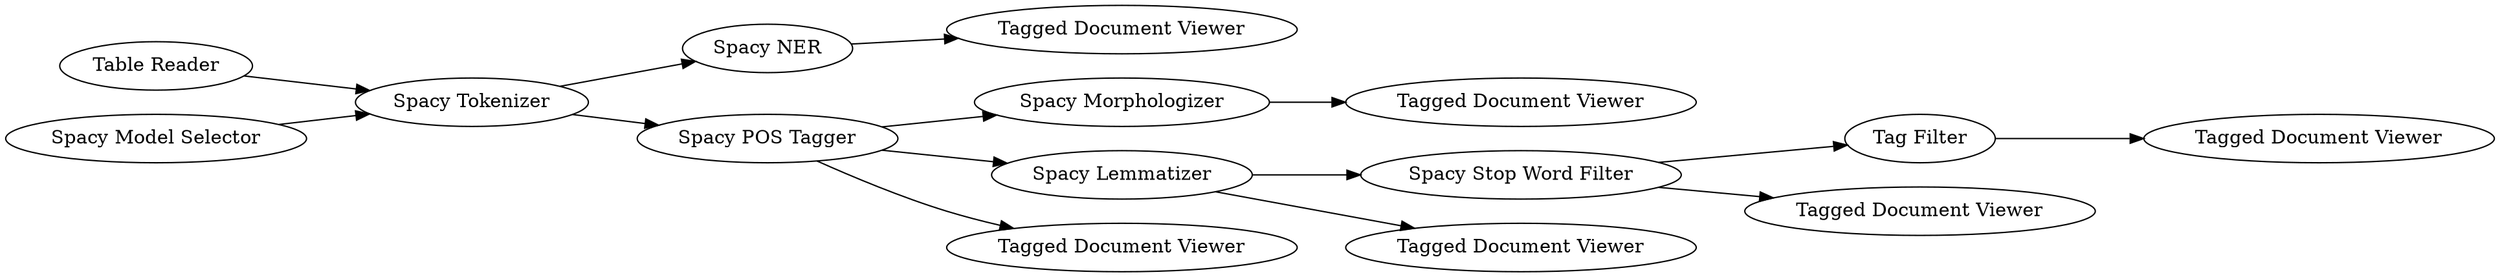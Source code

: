 digraph {
	309 -> 294
	291 -> 295
	308 -> 309
	310 -> 311
	292 -> 308
	312 -> 313
	313 -> 291
	306 -> 308
	310 -> 315
	308 -> 310
	311 -> 74
	313 -> 314
	312 -> 300
	310 -> 312
	313 [label="Spacy Stop Word Filter"]
	306 [label="Spacy Model Selector"]
	292 [label="Table Reader"]
	314 [label="Tagged Document Viewer"]
	310 [label="Spacy POS Tagger"]
	294 [label="Tagged Document Viewer"]
	315 [label="Tagged Document Viewer"]
	308 [label="Spacy Tokenizer"]
	311 [label="Spacy Morphologizer"]
	291 [label="Tag Filter"]
	300 [label="Tagged Document Viewer"]
	74 [label="Tagged Document Viewer"]
	309 [label="Spacy NER"]
	312 [label="Spacy Lemmatizer"]
	295 [label="Tagged Document Viewer"]
	rankdir=LR
}
